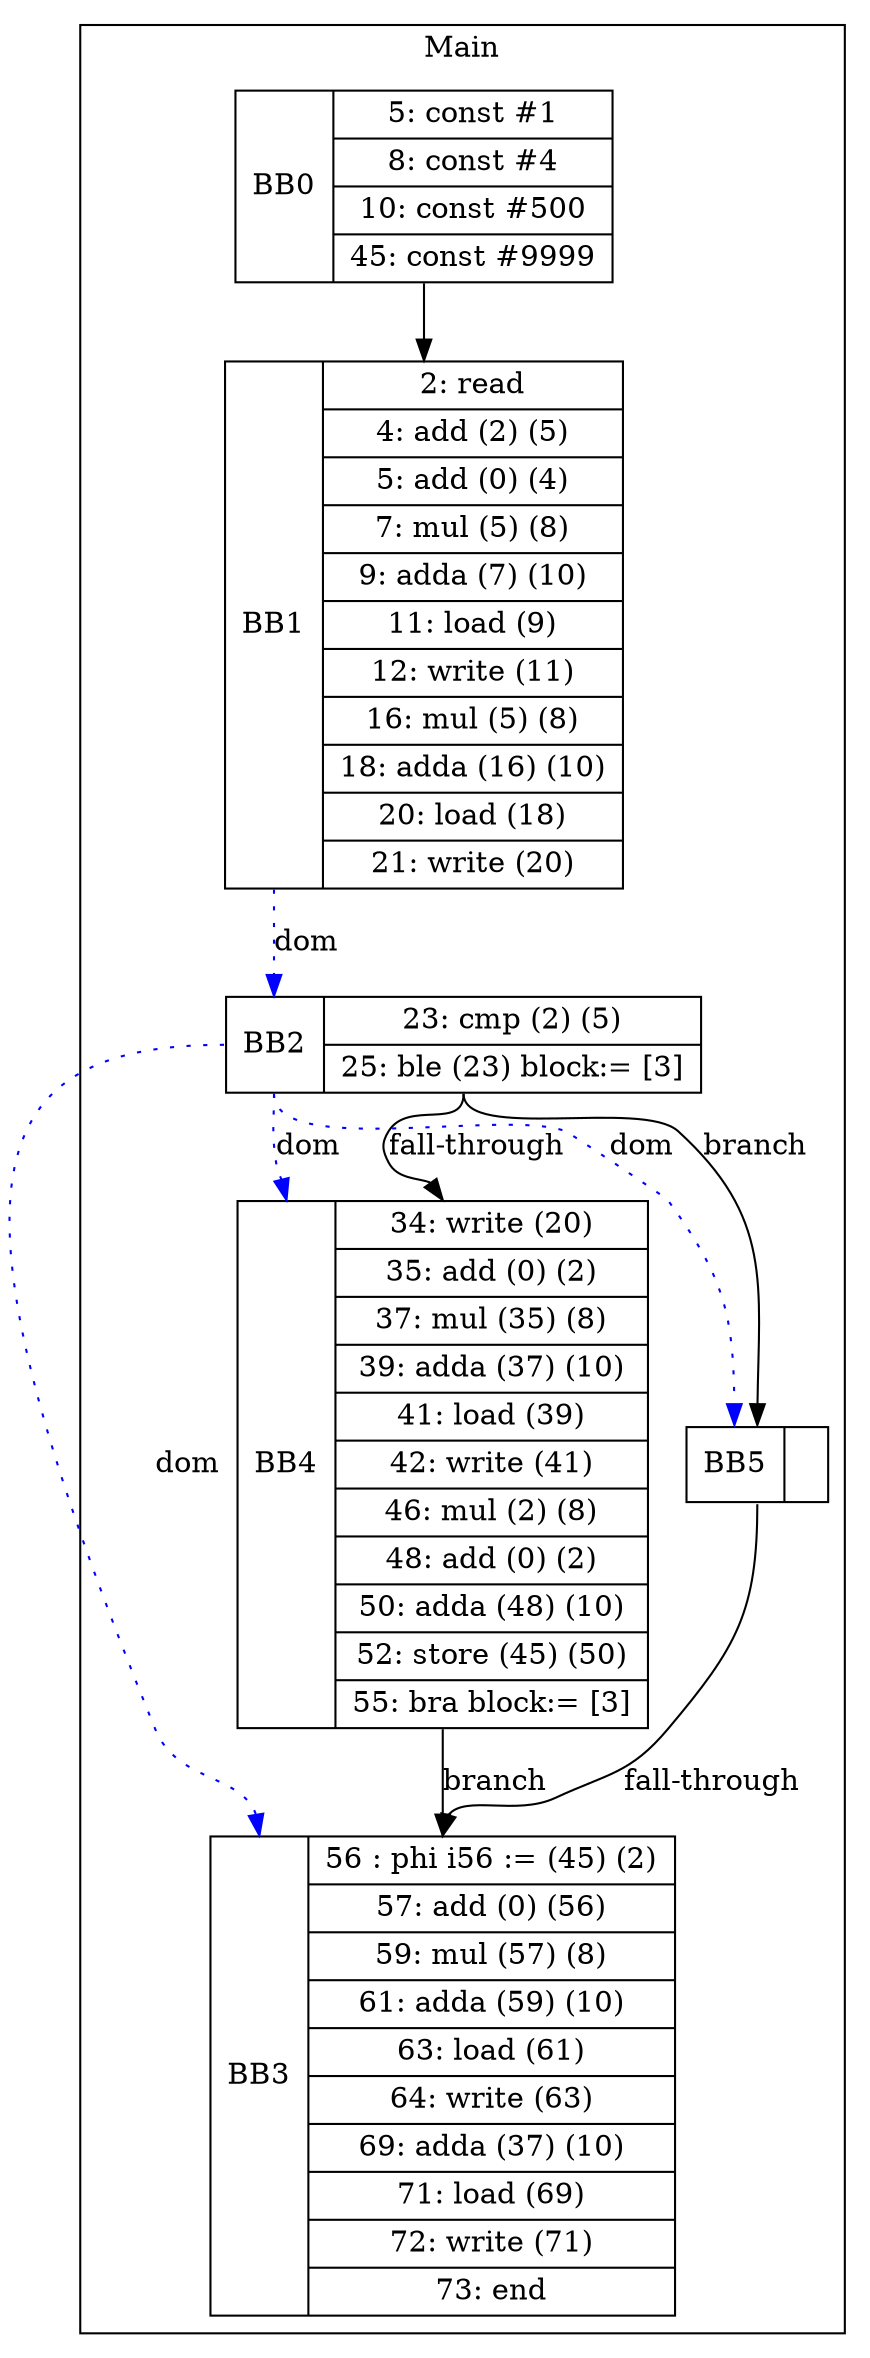 digraph G {
node [shape=record];
subgraph cluster_main{
label = "Main";
BB0 [shape=record, label="<b>BB0|{5: const #1|8: const #4|10: const #500|45: const #9999}"];
BB1 [shape=record, label="<b>BB1|{2: read|4: add (2) (5)|5: add (0) (4)|7: mul (5) (8)|9: adda (7) (10)|11: load (9)|12: write (11)|16: mul (5) (8)|18: adda (16) (10)|20: load (18)|21: write (20)}"];
BB2 [shape=record, label="<b>BB2|{23: cmp (2) (5)|25: ble (23) block:= [3]}"];
BB3 [shape=record, label="<b>BB3|{56 : phi i56 := (45) (2)|57: add (0) (56)|59: mul (57) (8)|61: adda (59) (10)|63: load (61)|64: write (63)|69: adda (37) (10)|71: load (69)|72: write (71)|73: end}"];
BB4 [shape=record, label="<b>BB4|{34: write (20)|35: add (0) (2)|37: mul (35) (8)|39: adda (37) (10)|41: load (39)|42: write (41)|46: mul (2) (8)|48: add (0) (2)|50: adda (48) (10)|52: store (45) (50)|55: bra block:= [3]}"];
BB5 [shape=record, label="<b>BB5|}"];
}
BB0:s -> BB1:n ;
BB2:b -> BB3:b [color=blue, style=dotted, label="dom"];
BB2:b -> BB4:b [color=blue, style=dotted, label="dom"];
BB1:b -> BB2:b [color=blue, style=dotted, label="dom"];
BB2:b -> BB5:b [color=blue, style=dotted, label="dom"];
BB2:s -> BB5:n [label="branch"];
BB4:s -> BB3:n [label="branch"];
BB5:s -> BB3:n [label="fall-through"];
BB2:s -> BB4:n [label="fall-through"];
}

